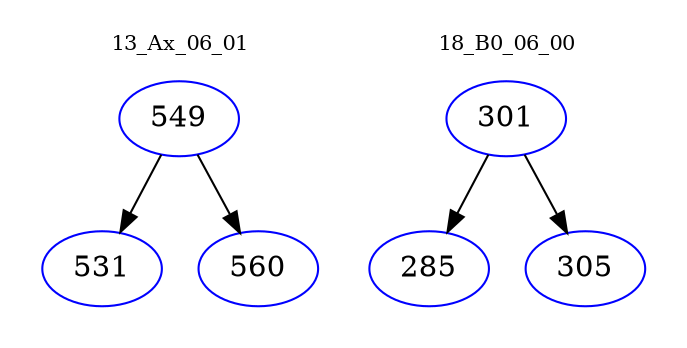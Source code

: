 digraph{
subgraph cluster_0 {
color = white
label = "13_Ax_06_01";
fontsize=10;
T0_549 [label="549", color="blue"]
T0_549 -> T0_531 [color="black"]
T0_531 [label="531", color="blue"]
T0_549 -> T0_560 [color="black"]
T0_560 [label="560", color="blue"]
}
subgraph cluster_1 {
color = white
label = "18_B0_06_00";
fontsize=10;
T1_301 [label="301", color="blue"]
T1_301 -> T1_285 [color="black"]
T1_285 [label="285", color="blue"]
T1_301 -> T1_305 [color="black"]
T1_305 [label="305", color="blue"]
}
}
